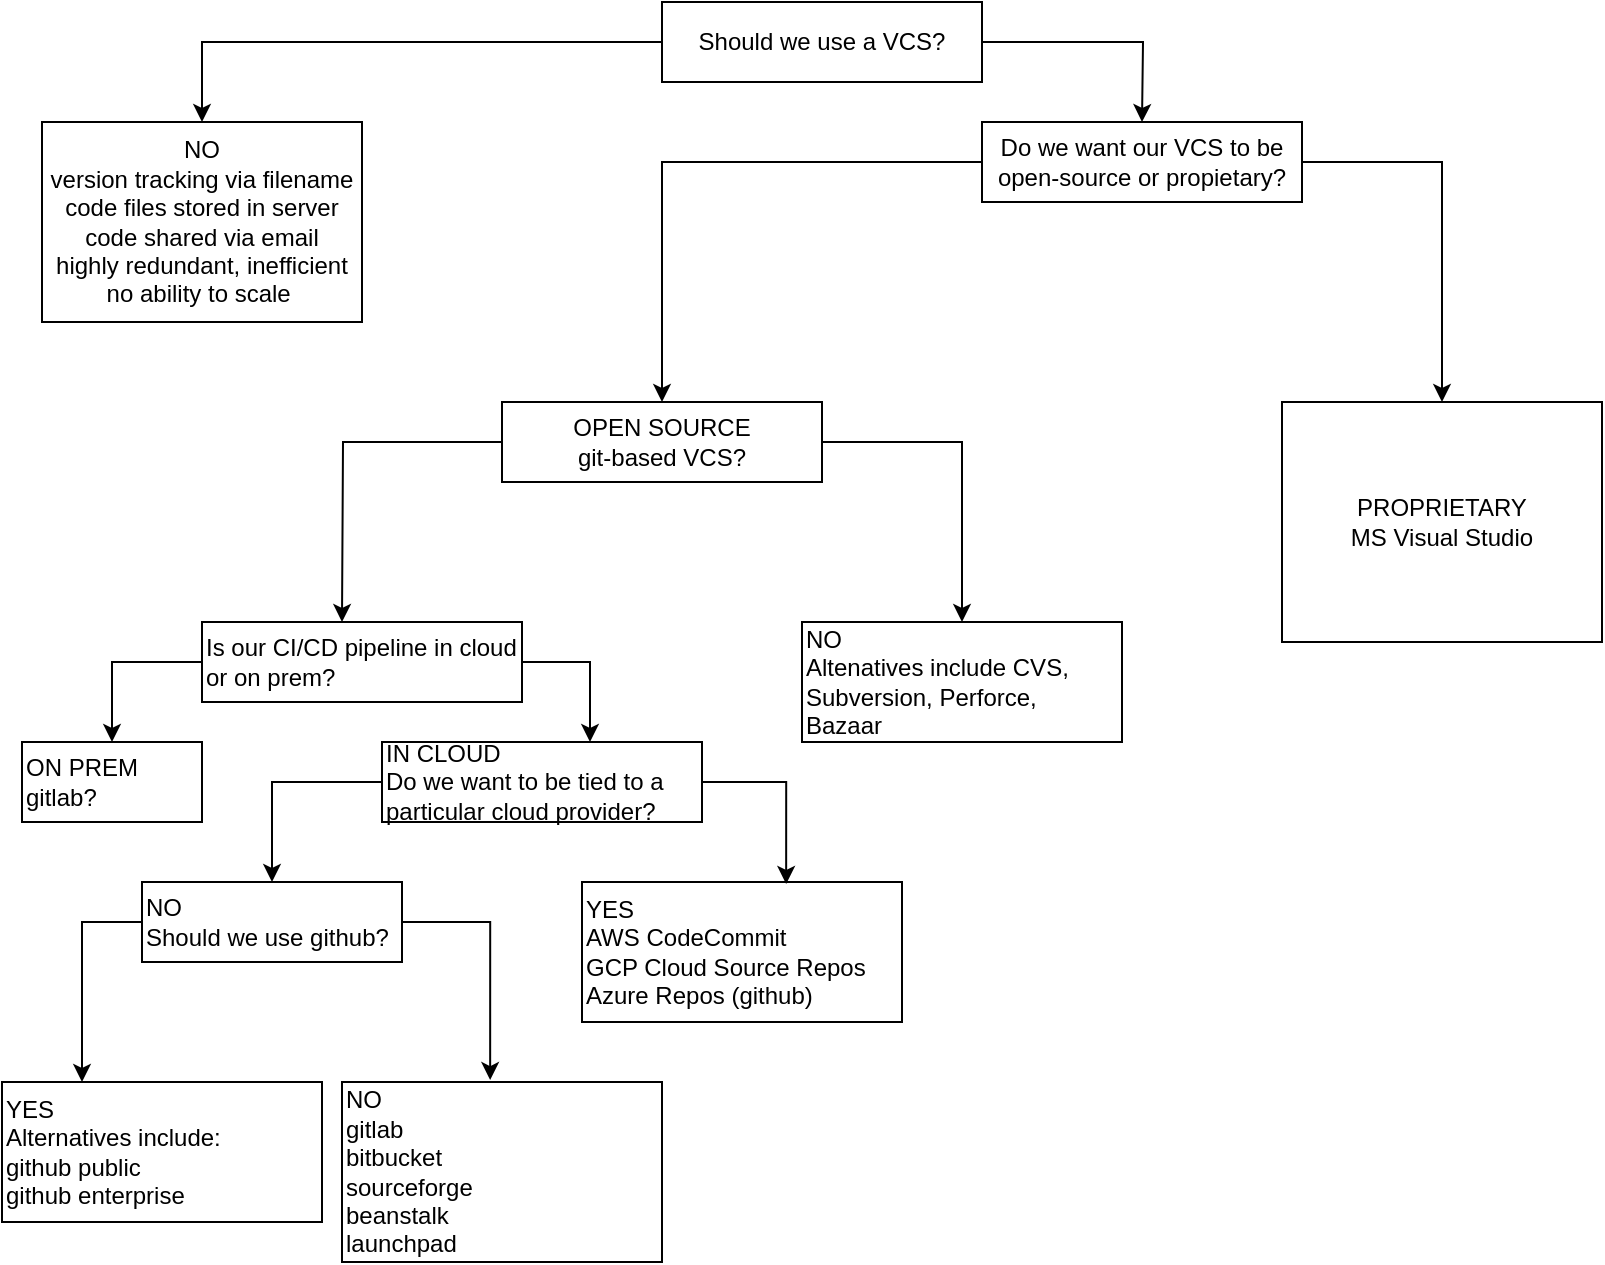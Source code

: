 <mxfile version="12.2.9" type="github" pages="1"><diagram id="P3FTmhNmrEZmrvkAXm2o" name="Page-1"><mxGraphModel dx="1108" dy="482" grid="1" gridSize="10" guides="1" tooltips="1" connect="1" arrows="1" fold="1" page="1" pageScale="1" pageWidth="850" pageHeight="1100" math="0" shadow="0"><root><mxCell id="0"/><mxCell id="1" parent="0"/><mxCell id="Wl8asNpIw-D_nNj059su-3" style="edgeStyle=orthogonalEdgeStyle;rounded=0;orthogonalLoop=1;jettySize=auto;html=1;exitX=0;exitY=0.5;exitDx=0;exitDy=0;entryX=0.5;entryY=0;entryDx=0;entryDy=0;" edge="1" parent="1" source="Wl8asNpIw-D_nNj059su-1" target="Wl8asNpIw-D_nNj059su-8"><mxGeometry relative="1" as="geometry"><mxPoint x="280" y="100" as="targetPoint"/></mxGeometry></mxCell><mxCell id="Wl8asNpIw-D_nNj059su-7" style="edgeStyle=orthogonalEdgeStyle;rounded=0;orthogonalLoop=1;jettySize=auto;html=1;exitX=1;exitY=0.5;exitDx=0;exitDy=0;entryX=0.5;entryY=0;entryDx=0;entryDy=0;" edge="1" parent="1" source="Wl8asNpIw-D_nNj059su-1"><mxGeometry relative="1" as="geometry"><mxPoint x="600" y="100" as="targetPoint"/></mxGeometry></mxCell><mxCell id="Wl8asNpIw-D_nNj059su-1" value="Should we use a VCS?" style="text;html=1;strokeColor=#000000;fillColor=none;align=center;verticalAlign=middle;whiteSpace=wrap;rounded=0;" vertex="1" parent="1"><mxGeometry x="360" y="40" width="160" height="40" as="geometry"/></mxCell><mxCell id="Wl8asNpIw-D_nNj059su-8" value="NO&lt;br&gt;version tracking via filename&lt;br&gt;code files stored in server&lt;br&gt;code shared via email&lt;br&gt;highly redundant, inefficient&lt;br&gt;no ability to scale&amp;nbsp;" style="text;html=1;strokeColor=#000000;fillColor=none;align=center;verticalAlign=middle;whiteSpace=wrap;rounded=0;" vertex="1" parent="1"><mxGeometry x="50" y="100" width="160" height="100" as="geometry"/></mxCell><mxCell id="Wl8asNpIw-D_nNj059su-22" style="edgeStyle=orthogonalEdgeStyle;rounded=0;orthogonalLoop=1;jettySize=auto;html=1;exitX=0;exitY=0.5;exitDx=0;exitDy=0;entryX=0.5;entryY=0;entryDx=0;entryDy=0;" edge="1" parent="1" source="Wl8asNpIw-D_nNj059su-10"><mxGeometry relative="1" as="geometry"><mxPoint x="200" y="350" as="targetPoint"/></mxGeometry></mxCell><mxCell id="Wl8asNpIw-D_nNj059su-23" style="edgeStyle=orthogonalEdgeStyle;rounded=0;orthogonalLoop=1;jettySize=auto;html=1;exitX=1;exitY=0.5;exitDx=0;exitDy=0;" edge="1" parent="1" source="Wl8asNpIw-D_nNj059su-10" target="Wl8asNpIw-D_nNj059su-15"><mxGeometry relative="1" as="geometry"/></mxCell><mxCell id="Wl8asNpIw-D_nNj059su-10" value="OPEN SOURCE&lt;br&gt;git-based VCS?" style="text;html=1;strokeColor=#000000;fillColor=none;align=center;verticalAlign=middle;whiteSpace=wrap;rounded=0;" vertex="1" parent="1"><mxGeometry x="280" y="240" width="160" height="40" as="geometry"/></mxCell><mxCell id="Wl8asNpIw-D_nNj059su-15" value="NO&lt;br&gt;Altenatives include CVS,&amp;nbsp; Subversion, Perforce, Bazaar " style="text;html=1;strokeColor=#000000;fillColor=none;align=left;verticalAlign=middle;whiteSpace=wrap;rounded=0;" vertex="1" parent="1"><mxGeometry x="430" y="350" width="160" height="60" as="geometry"/></mxCell><mxCell id="Wl8asNpIw-D_nNj059su-39" style="edgeStyle=orthogonalEdgeStyle;rounded=0;orthogonalLoop=1;jettySize=auto;html=1;exitX=0;exitY=0.5;exitDx=0;exitDy=0;" edge="1" parent="1" source="Wl8asNpIw-D_nNj059su-38" target="Wl8asNpIw-D_nNj059su-10"><mxGeometry relative="1" as="geometry"/></mxCell><mxCell id="Wl8asNpIw-D_nNj059su-41" style="edgeStyle=orthogonalEdgeStyle;rounded=0;orthogonalLoop=1;jettySize=auto;html=1;exitX=1;exitY=0.5;exitDx=0;exitDy=0;" edge="1" parent="1" source="Wl8asNpIw-D_nNj059su-38" target="Wl8asNpIw-D_nNj059su-40"><mxGeometry relative="1" as="geometry"/></mxCell><mxCell id="Wl8asNpIw-D_nNj059su-38" value="Do we want our VCS to be open-source or propietary?" style="text;html=1;strokeColor=#000000;fillColor=none;align=center;verticalAlign=middle;whiteSpace=wrap;rounded=0;" vertex="1" parent="1"><mxGeometry x="520" y="100" width="160" height="40" as="geometry"/></mxCell><mxCell id="Wl8asNpIw-D_nNj059su-40" value="PROPRIETARY&lt;br&gt;MS Visual Studio" style="text;html=1;strokeColor=#000000;fillColor=none;align=center;verticalAlign=middle;whiteSpace=wrap;rounded=0;" vertex="1" parent="1"><mxGeometry x="670" y="240" width="160" height="120" as="geometry"/></mxCell><mxCell id="Wl8asNpIw-D_nNj059su-45" value="NO&lt;br&gt;gitlab&lt;br&gt;bitbucket&lt;br&gt;sourceforge&lt;br&gt;beanstalk&lt;br&gt;launchpad" style="text;html=1;strokeColor=#000000;fillColor=none;align=left;verticalAlign=middle;whiteSpace=wrap;rounded=0;" vertex="1" parent="1"><mxGeometry x="200" y="580" width="160" height="90" as="geometry"/></mxCell><mxCell id="Wl8asNpIw-D_nNj059su-46" value="YES&lt;br&gt;Alternatives include:&lt;br&gt;github public&lt;br&gt;github enterprise" style="text;html=1;strokeColor=#000000;fillColor=none;align=left;verticalAlign=middle;whiteSpace=wrap;rounded=0;" vertex="1" parent="1"><mxGeometry x="30" y="580" width="160" height="70" as="geometry"/></mxCell><mxCell id="Wl8asNpIw-D_nNj059su-47" style="edgeStyle=orthogonalEdgeStyle;rounded=0;orthogonalLoop=1;jettySize=auto;html=1;exitX=0;exitY=0.5;exitDx=0;exitDy=0;entryX=0.25;entryY=0;entryDx=0;entryDy=0;" edge="1" parent="1" source="Wl8asNpIw-D_nNj059su-48" target="Wl8asNpIw-D_nNj059su-46"><mxGeometry relative="1" as="geometry"/></mxCell><mxCell id="Wl8asNpIw-D_nNj059su-58" style="edgeStyle=orthogonalEdgeStyle;rounded=0;orthogonalLoop=1;jettySize=auto;html=1;exitX=1;exitY=0.5;exitDx=0;exitDy=0;entryX=0.463;entryY=-0.011;entryDx=0;entryDy=0;entryPerimeter=0;" edge="1" parent="1" source="Wl8asNpIw-D_nNj059su-48" target="Wl8asNpIw-D_nNj059su-45"><mxGeometry relative="1" as="geometry"/></mxCell><mxCell id="Wl8asNpIw-D_nNj059su-48" value="NO&lt;br&gt;Should we use github?" style="text;html=1;strokeColor=#000000;fillColor=none;align=left;verticalAlign=middle;whiteSpace=wrap;rounded=0;" vertex="1" parent="1"><mxGeometry x="100" y="480" width="130" height="40" as="geometry"/></mxCell><mxCell id="Wl8asNpIw-D_nNj059su-56" style="edgeStyle=orthogonalEdgeStyle;rounded=0;orthogonalLoop=1;jettySize=auto;html=1;exitX=1;exitY=0.5;exitDx=0;exitDy=0;entryX=0.65;entryY=0;entryDx=0;entryDy=0;entryPerimeter=0;" edge="1" parent="1" source="Wl8asNpIw-D_nNj059su-50" target="Wl8asNpIw-D_nNj059su-52"><mxGeometry relative="1" as="geometry"/></mxCell><mxCell id="Wl8asNpIw-D_nNj059su-57" style="edgeStyle=orthogonalEdgeStyle;rounded=0;orthogonalLoop=1;jettySize=auto;html=1;exitX=0;exitY=0.5;exitDx=0;exitDy=0;entryX=0.5;entryY=0;entryDx=0;entryDy=0;" edge="1" parent="1" source="Wl8asNpIw-D_nNj059su-50" target="Wl8asNpIw-D_nNj059su-51"><mxGeometry relative="1" as="geometry"/></mxCell><mxCell id="Wl8asNpIw-D_nNj059su-50" value="Is our CI/CD pipeline in cloud or on prem?" style="text;html=1;strokeColor=#000000;fillColor=none;align=left;verticalAlign=middle;whiteSpace=wrap;rounded=0;" vertex="1" parent="1"><mxGeometry x="130" y="350" width="160" height="40" as="geometry"/></mxCell><mxCell id="Wl8asNpIw-D_nNj059su-51" value="ON PREM&lt;br&gt;gitlab?" style="text;html=1;strokeColor=#000000;fillColor=none;align=left;verticalAlign=middle;whiteSpace=wrap;rounded=0;" vertex="1" parent="1"><mxGeometry x="40" y="410" width="90" height="40" as="geometry"/></mxCell><mxCell id="Wl8asNpIw-D_nNj059su-54" style="edgeStyle=orthogonalEdgeStyle;rounded=0;orthogonalLoop=1;jettySize=auto;html=1;exitX=0;exitY=0.5;exitDx=0;exitDy=0;entryX=0.5;entryY=0;entryDx=0;entryDy=0;" edge="1" parent="1" source="Wl8asNpIw-D_nNj059su-52" target="Wl8asNpIw-D_nNj059su-48"><mxGeometry relative="1" as="geometry"/></mxCell><mxCell id="Wl8asNpIw-D_nNj059su-55" style="edgeStyle=orthogonalEdgeStyle;rounded=0;orthogonalLoop=1;jettySize=auto;html=1;exitX=1;exitY=0.5;exitDx=0;exitDy=0;entryX=0.638;entryY=0.014;entryDx=0;entryDy=0;entryPerimeter=0;" edge="1" parent="1" source="Wl8asNpIw-D_nNj059su-52" target="Wl8asNpIw-D_nNj059su-53"><mxGeometry relative="1" as="geometry"/></mxCell><mxCell id="Wl8asNpIw-D_nNj059su-52" value="IN CLOUD&lt;br&gt;Do we want to be tied to a particular cloud provider?" style="text;html=1;strokeColor=#000000;fillColor=none;align=left;verticalAlign=middle;whiteSpace=wrap;rounded=0;" vertex="1" parent="1"><mxGeometry x="220" y="410" width="160" height="40" as="geometry"/></mxCell><mxCell id="Wl8asNpIw-D_nNj059su-53" value="YES&lt;br&gt;AWS CodeCommit&lt;br&gt;GCP Cloud Source Repos&lt;br&gt;Azure Repos (github)" style="text;html=1;strokeColor=#000000;fillColor=none;align=left;verticalAlign=middle;whiteSpace=wrap;rounded=0;" vertex="1" parent="1"><mxGeometry x="320" y="480" width="160" height="70" as="geometry"/></mxCell></root></mxGraphModel></diagram></mxfile>